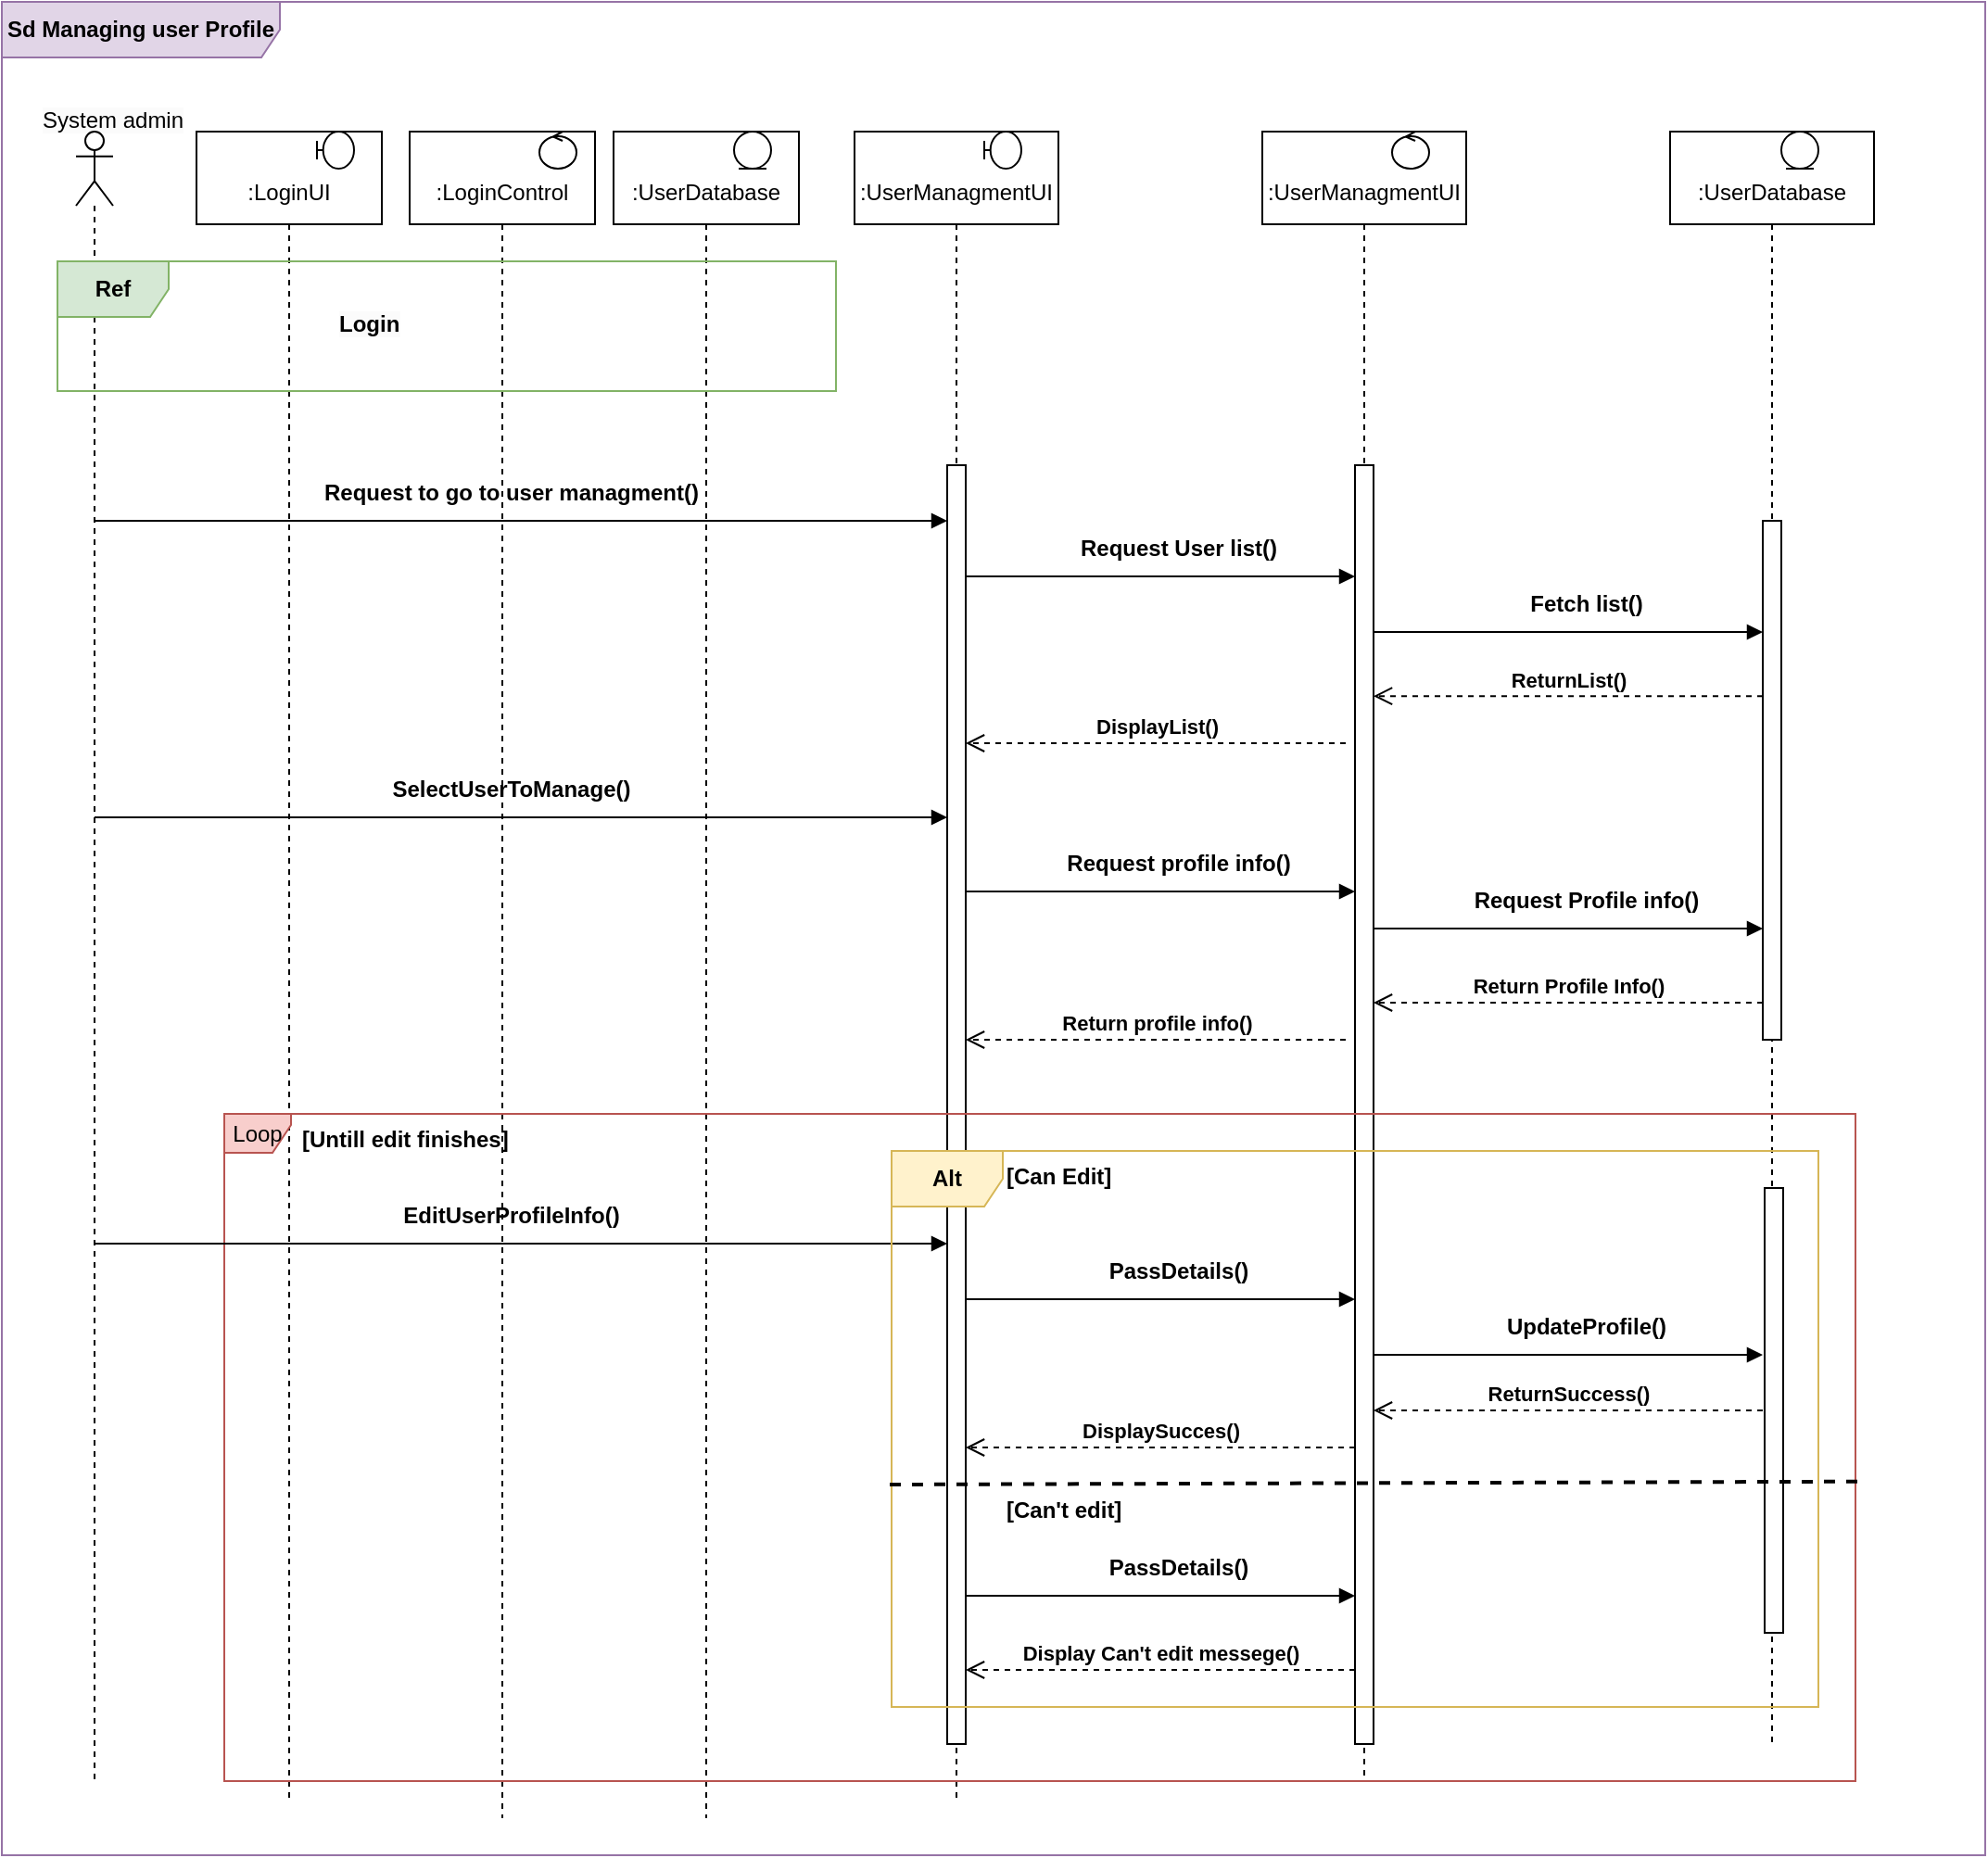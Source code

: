 <mxfile version="24.7.16">
  <diagram name="Page-1" id="2YBvvXClWsGukQMizWep">
    <mxGraphModel dx="1909" dy="1013" grid="1" gridSize="10" guides="1" tooltips="1" connect="1" arrows="1" fold="1" page="1" pageScale="1" pageWidth="850" pageHeight="1100" math="0" shadow="0">
      <root>
        <mxCell id="0" />
        <mxCell id="1" parent="0" />
        <mxCell id="o8EPgDrRVEbaNgCVoK2k-1" value="&lt;div&gt;&lt;br&gt;&lt;/div&gt;:LoginUI" style="shape=umlLifeline;perimeter=lifelinePerimeter;whiteSpace=wrap;html=1;container=0;dropTarget=0;collapsible=0;recursiveResize=0;outlineConnect=0;portConstraint=eastwest;newEdgeStyle={&quot;edgeStyle&quot;:&quot;elbowEdgeStyle&quot;,&quot;elbow&quot;:&quot;vertical&quot;,&quot;curved&quot;:0,&quot;rounded&quot;:0};size=50;" vertex="1" parent="1">
          <mxGeometry x="115" y="110" width="100" height="900" as="geometry" />
        </mxCell>
        <mxCell id="o8EPgDrRVEbaNgCVoK2k-2" value="&lt;div&gt;&lt;br&gt;&lt;/div&gt;:LoginControl" style="shape=umlLifeline;perimeter=lifelinePerimeter;whiteSpace=wrap;html=1;container=0;dropTarget=0;collapsible=0;recursiveResize=0;outlineConnect=0;portConstraint=eastwest;newEdgeStyle={&quot;edgeStyle&quot;:&quot;elbowEdgeStyle&quot;,&quot;elbow&quot;:&quot;vertical&quot;,&quot;curved&quot;:0,&quot;rounded&quot;:0};size=50;" vertex="1" parent="1">
          <mxGeometry x="230" y="110" width="100" height="910" as="geometry" />
        </mxCell>
        <mxCell id="o8EPgDrRVEbaNgCVoK2k-3" value="&lt;b&gt;Sd Managing user Profile&lt;/b&gt;" style="shape=umlFrame;whiteSpace=wrap;html=1;pointerEvents=0;width=150;height=30;fillColor=#e1d5e7;strokeColor=#9673a6;" vertex="1" parent="1">
          <mxGeometry x="10" y="40" width="1070" height="1000" as="geometry" />
        </mxCell>
        <mxCell id="o8EPgDrRVEbaNgCVoK2k-4" value="&lt;span style=&quot;color: rgb(0, 0, 0); font-family: Helvetica; font-size: 12px; font-style: normal; font-variant-ligatures: normal; font-variant-caps: normal; font-weight: 400; letter-spacing: normal; orphans: 2; text-align: center; text-indent: 0px; text-transform: none; widows: 2; word-spacing: 0px; -webkit-text-stroke-width: 0px; white-space: nowrap; background-color: rgb(251, 251, 251); text-decoration-thickness: initial; text-decoration-style: initial; text-decoration-color: initial; display: inline !important; float: none;&quot;&gt;System admin&lt;/span&gt;" style="text;whiteSpace=wrap;html=1;" vertex="1" parent="1">
          <mxGeometry x="30" y="90" width="85" height="40" as="geometry" />
        </mxCell>
        <mxCell id="o8EPgDrRVEbaNgCVoK2k-5" value="" style="shape=umlBoundary;whiteSpace=wrap;html=1;" vertex="1" parent="1">
          <mxGeometry x="180" y="110" width="20" height="20" as="geometry" />
        </mxCell>
        <mxCell id="o8EPgDrRVEbaNgCVoK2k-6" value="" style="ellipse;shape=umlControl;whiteSpace=wrap;html=1;" vertex="1" parent="1">
          <mxGeometry x="300" y="110" width="20" height="20" as="geometry" />
        </mxCell>
        <mxCell id="o8EPgDrRVEbaNgCVoK2k-11" value="" style="shape=umlLifeline;perimeter=lifelinePerimeter;whiteSpace=wrap;html=1;container=1;dropTarget=0;collapsible=0;recursiveResize=0;outlineConnect=0;portConstraint=eastwest;newEdgeStyle={&quot;curved&quot;:0,&quot;rounded&quot;:0};participant=umlActor;" vertex="1" parent="1">
          <mxGeometry x="50" y="110" width="20" height="890" as="geometry" />
        </mxCell>
        <mxCell id="o8EPgDrRVEbaNgCVoK2k-20" value="&lt;div&gt;&lt;br&gt;&lt;/div&gt;:UserDatabase" style="shape=umlLifeline;perimeter=lifelinePerimeter;whiteSpace=wrap;html=1;container=0;dropTarget=0;collapsible=0;recursiveResize=0;outlineConnect=0;portConstraint=eastwest;newEdgeStyle={&quot;edgeStyle&quot;:&quot;elbowEdgeStyle&quot;,&quot;elbow&quot;:&quot;vertical&quot;,&quot;curved&quot;:0,&quot;rounded&quot;:0};size=50;" vertex="1" parent="1">
          <mxGeometry x="340" y="110" width="100" height="910" as="geometry" />
        </mxCell>
        <mxCell id="o8EPgDrRVEbaNgCVoK2k-22" value="" style="ellipse;shape=umlEntity;whiteSpace=wrap;html=1;container=0;" vertex="1" parent="1">
          <mxGeometry x="405" y="110" width="20" height="20" as="geometry" />
        </mxCell>
        <mxCell id="o8EPgDrRVEbaNgCVoK2k-33" value="&lt;b&gt;Ref&lt;/b&gt;" style="shape=umlFrame;whiteSpace=wrap;html=1;pointerEvents=0;fillColor=#d5e8d4;strokeColor=#82b366;" vertex="1" parent="1">
          <mxGeometry x="40" y="180" width="420" height="70" as="geometry" />
        </mxCell>
        <mxCell id="o8EPgDrRVEbaNgCVoK2k-34" value="&lt;span style=&quot;color: rgb(0, 0, 0); font-family: Helvetica; font-size: 12px; font-style: normal; font-variant-ligatures: normal; font-variant-caps: normal; font-weight: 700; letter-spacing: normal; orphans: 2; text-align: center; text-indent: 0px; text-transform: none; widows: 2; word-spacing: 0px; -webkit-text-stroke-width: 0px; white-space: nowrap; background-color: rgb(251, 251, 251); text-decoration-thickness: initial; text-decoration-style: initial; text-decoration-color: initial; display: inline !important; float: none;&quot;&gt;Login&lt;/span&gt;" style="text;whiteSpace=wrap;html=1;" vertex="1" parent="1">
          <mxGeometry x="190" y="200" width="130" height="40" as="geometry" />
        </mxCell>
        <mxCell id="o8EPgDrRVEbaNgCVoK2k-35" value="&lt;div&gt;&lt;span style=&quot;color: rgba(0, 0, 0, 0); font-family: monospace; font-size: 0px; text-align: start; text-wrap: nowrap;&quot;&gt;%3CmxGraphModel%3E%3Croot%3E%3CmxCell%20id%3D%220%22%2F%3E%3CmxCell%20id%3D%221%22%20parent%3D%220%22%2F%3E%3CmxCell%20id%3D%222%22%20value%3D%22%22%20style%3D%22shape%3DumlBoundary%3BwhiteSpace%3Dwrap%3Bhtml%3D1%3B%22%20vertex%3D%221%22%20parent%3D%221%22%3E%3CmxGeometry%20x%3D%22180%22%20y%3D%22110%22%20width%3D%2220%22%20height%3D%2220%22%20as%3D%22geometry%22%2F%3E%3C%2FmxCell%3E%3C%2Froot%3E%3C%2FmxGraphModel%3E&lt;/span&gt;&lt;br&gt;&lt;/div&gt;:UserManagmentUI&lt;div&gt;&lt;/div&gt;" style="shape=umlLifeline;perimeter=lifelinePerimeter;whiteSpace=wrap;html=1;container=0;dropTarget=0;collapsible=0;recursiveResize=0;outlineConnect=0;portConstraint=eastwest;newEdgeStyle={&quot;edgeStyle&quot;:&quot;elbowEdgeStyle&quot;,&quot;elbow&quot;:&quot;vertical&quot;,&quot;curved&quot;:0,&quot;rounded&quot;:0};size=50;" vertex="1" parent="1">
          <mxGeometry x="470" y="110" width="110" height="900" as="geometry" />
        </mxCell>
        <mxCell id="o8EPgDrRVEbaNgCVoK2k-45" value="" style="html=1;points=[[0,0,0,0,5],[0,1,0,0,-5],[1,0,0,0,5],[1,1,0,0,-5]];perimeter=orthogonalPerimeter;outlineConnect=0;targetShapes=umlLifeline;portConstraint=eastwest;newEdgeStyle={&quot;curved&quot;:0,&quot;rounded&quot;:0};" vertex="1" parent="o8EPgDrRVEbaNgCVoK2k-35">
          <mxGeometry x="50" y="180" width="10" height="690" as="geometry" />
        </mxCell>
        <mxCell id="o8EPgDrRVEbaNgCVoK2k-36" value="" style="shape=umlBoundary;whiteSpace=wrap;html=1;" vertex="1" parent="1">
          <mxGeometry x="540" y="110" width="20" height="20" as="geometry" />
        </mxCell>
        <mxCell id="o8EPgDrRVEbaNgCVoK2k-37" value="&lt;div&gt;&lt;span style=&quot;color: rgba(0, 0, 0, 0); font-family: monospace; font-size: 0px; text-align: start; text-wrap: nowrap;&quot;&gt;%3CmxGraphModel%3E%3Croot%3E%3CmxCell%20id%3D%220%22%2F%3E%3CmxCell%20id%3D%221%22%20parent%3D%220%22%2F%3E%3CmxCell%20id%3D%222%22%20value%3D%22%22%20style%3D%22shape%3DumlBoundary%3BwhiteSpace%3Dwrap%3Bhtml%3D1%3B%22%20vertex%3D%221%22%20parent%3D%221%22%3E%3CmxGeometry%20x%3D%22180%22%20y%3D%22110%22%20width%3D%2220%22%20height%3D%2220%22%20as%3D%22geometry%22%2F%3E%3C%2FmxCell%3E%3C%2Froot%3E%3C%2FmxGraphModel%3E&lt;/span&gt;&lt;br&gt;&lt;/div&gt;:UserManagmentUI&lt;div&gt;&lt;/div&gt;" style="shape=umlLifeline;perimeter=lifelinePerimeter;whiteSpace=wrap;html=1;container=0;dropTarget=0;collapsible=0;recursiveResize=0;outlineConnect=0;portConstraint=eastwest;newEdgeStyle={&quot;edgeStyle&quot;:&quot;elbowEdgeStyle&quot;,&quot;elbow&quot;:&quot;vertical&quot;,&quot;curved&quot;:0,&quot;rounded&quot;:0};size=50;" vertex="1" parent="1">
          <mxGeometry x="690" y="110" width="110" height="890" as="geometry" />
        </mxCell>
        <mxCell id="o8EPgDrRVEbaNgCVoK2k-47" value="" style="html=1;points=[[0,0,0,0,5],[0,1,0,0,-5],[1,0,0,0,5],[1,1,0,0,-5]];perimeter=orthogonalPerimeter;outlineConnect=0;targetShapes=umlLifeline;portConstraint=eastwest;newEdgeStyle={&quot;curved&quot;:0,&quot;rounded&quot;:0};" vertex="1" parent="o8EPgDrRVEbaNgCVoK2k-37">
          <mxGeometry x="50" y="180" width="10" height="690" as="geometry" />
        </mxCell>
        <mxCell id="o8EPgDrRVEbaNgCVoK2k-38" value="&lt;div&gt;&lt;span style=&quot;color: rgba(0, 0, 0, 0); font-family: monospace; font-size: 0px; text-align: start; text-wrap: nowrap;&quot;&gt;%3CmxGraphModel%3E%3Croot%3E%3CmxCell%20id%3D%220%22%2F%3E%3CmxCell%20id%3D%221%22%20parent%3D%220%22%2F%3E%3CmxCell%20id%3D%222%22%20value%3D%22%22%20style%3D%22shape%3DumlBoundary%3BwhiteSpace%3Dwrap%3Bhtml%3D1%3B%22%20vertex%3D%221%22%20parent%3D%221%22%3E%3CmxGeometry%20x%3D%22180%22%20y%3D%22110%22%20width%3D%2220%22%20height%3D%2220%22%20as%3D%22geometry%22%2F%3E%3C%2FmxCell%3E%3C%2Froot%3E%3C%2FmxGraphModel%3E&lt;/span&gt;&lt;br&gt;&lt;/div&gt;:UserDatabase&lt;div&gt;&lt;/div&gt;" style="shape=umlLifeline;perimeter=lifelinePerimeter;whiteSpace=wrap;html=1;container=0;dropTarget=0;collapsible=0;recursiveResize=0;outlineConnect=0;portConstraint=eastwest;newEdgeStyle={&quot;edgeStyle&quot;:&quot;elbowEdgeStyle&quot;,&quot;elbow&quot;:&quot;vertical&quot;,&quot;curved&quot;:0,&quot;rounded&quot;:0};size=50;" vertex="1" parent="1">
          <mxGeometry x="910" y="110" width="110" height="870" as="geometry" />
        </mxCell>
        <mxCell id="o8EPgDrRVEbaNgCVoK2k-52" value="" style="html=1;points=[[0,0,0,0,5],[0,1,0,0,-5],[1,0,0,0,5],[1,1,0,0,-5]];perimeter=orthogonalPerimeter;outlineConnect=0;targetShapes=umlLifeline;portConstraint=eastwest;newEdgeStyle={&quot;curved&quot;:0,&quot;rounded&quot;:0};" vertex="1" parent="o8EPgDrRVEbaNgCVoK2k-38">
          <mxGeometry x="50" y="210" width="10" height="280" as="geometry" />
        </mxCell>
        <mxCell id="o8EPgDrRVEbaNgCVoK2k-39" value="" style="ellipse;shape=umlEntity;whiteSpace=wrap;html=1;container=0;" vertex="1" parent="1">
          <mxGeometry x="970" y="110" width="20" height="20" as="geometry" />
        </mxCell>
        <mxCell id="o8EPgDrRVEbaNgCVoK2k-42" value="" style="ellipse;shape=umlControl;whiteSpace=wrap;html=1;" vertex="1" parent="1">
          <mxGeometry x="760" y="110" width="20" height="20" as="geometry" />
        </mxCell>
        <mxCell id="o8EPgDrRVEbaNgCVoK2k-43" value="Request to go to user managment()" style="text;html=1;align=center;verticalAlign=middle;whiteSpace=wrap;rounded=0;fontStyle=1" vertex="1" parent="1">
          <mxGeometry x="180" y="290" width="210" height="30" as="geometry" />
        </mxCell>
        <mxCell id="o8EPgDrRVEbaNgCVoK2k-44" value="" style="html=1;verticalAlign=bottom;endArrow=block;curved=0;rounded=0;" edge="1" parent="1">
          <mxGeometry width="80" relative="1" as="geometry">
            <mxPoint x="60" y="320" as="sourcePoint" />
            <mxPoint x="520" y="320" as="targetPoint" />
          </mxGeometry>
        </mxCell>
        <mxCell id="o8EPgDrRVEbaNgCVoK2k-48" value="Request User list()" style="text;html=1;align=center;verticalAlign=middle;whiteSpace=wrap;rounded=0;fontStyle=1" vertex="1" parent="1">
          <mxGeometry x="540" y="320" width="210" height="30" as="geometry" />
        </mxCell>
        <mxCell id="o8EPgDrRVEbaNgCVoK2k-49" value="" style="html=1;verticalAlign=bottom;endArrow=block;curved=0;rounded=0;" edge="1" parent="1">
          <mxGeometry width="80" relative="1" as="geometry">
            <mxPoint x="530" y="350" as="sourcePoint" />
            <mxPoint x="740" y="350" as="targetPoint" />
          </mxGeometry>
        </mxCell>
        <mxCell id="o8EPgDrRVEbaNgCVoK2k-50" value="Fetch list()" style="text;html=1;align=center;verticalAlign=middle;whiteSpace=wrap;rounded=0;fontStyle=1" vertex="1" parent="1">
          <mxGeometry x="760" y="350" width="210" height="30" as="geometry" />
        </mxCell>
        <mxCell id="o8EPgDrRVEbaNgCVoK2k-51" value="" style="html=1;verticalAlign=bottom;endArrow=block;curved=0;rounded=0;" edge="1" parent="1">
          <mxGeometry width="80" relative="1" as="geometry">
            <mxPoint x="750" y="380" as="sourcePoint" />
            <mxPoint x="960" y="380" as="targetPoint" />
          </mxGeometry>
        </mxCell>
        <mxCell id="o8EPgDrRVEbaNgCVoK2k-53" value="&lt;b&gt;ReturnList()&lt;/b&gt;" style="html=1;verticalAlign=bottom;endArrow=open;dashed=1;endSize=8;curved=0;rounded=0;" edge="1" parent="1" source="o8EPgDrRVEbaNgCVoK2k-52">
          <mxGeometry relative="1" as="geometry">
            <mxPoint x="885" y="414.58" as="sourcePoint" />
            <mxPoint x="750" y="414.58" as="targetPoint" />
          </mxGeometry>
        </mxCell>
        <mxCell id="o8EPgDrRVEbaNgCVoK2k-55" value="&lt;b&gt;DisplayList()&lt;/b&gt;" style="html=1;verticalAlign=bottom;endArrow=open;dashed=1;endSize=8;curved=0;rounded=0;" edge="1" parent="1" target="o8EPgDrRVEbaNgCVoK2k-45">
          <mxGeometry relative="1" as="geometry">
            <mxPoint x="735" y="440" as="sourcePoint" />
            <mxPoint x="600" y="440" as="targetPoint" />
          </mxGeometry>
        </mxCell>
        <mxCell id="o8EPgDrRVEbaNgCVoK2k-56" value="SelectUserToManage()" style="text;html=1;align=center;verticalAlign=middle;whiteSpace=wrap;rounded=0;fontStyle=1" vertex="1" parent="1">
          <mxGeometry x="180" y="450" width="210" height="30" as="geometry" />
        </mxCell>
        <mxCell id="o8EPgDrRVEbaNgCVoK2k-57" value="" style="html=1;verticalAlign=bottom;endArrow=block;curved=0;rounded=0;" edge="1" parent="1">
          <mxGeometry width="80" relative="1" as="geometry">
            <mxPoint x="60" y="480" as="sourcePoint" />
            <mxPoint x="520" y="480" as="targetPoint" />
          </mxGeometry>
        </mxCell>
        <mxCell id="o8EPgDrRVEbaNgCVoK2k-58" value="Request profile info()" style="text;html=1;align=center;verticalAlign=middle;whiteSpace=wrap;rounded=0;fontStyle=1" vertex="1" parent="1">
          <mxGeometry x="540" y="490" width="210" height="30" as="geometry" />
        </mxCell>
        <mxCell id="o8EPgDrRVEbaNgCVoK2k-59" value="" style="html=1;verticalAlign=bottom;endArrow=block;curved=0;rounded=0;" edge="1" parent="1">
          <mxGeometry width="80" relative="1" as="geometry">
            <mxPoint x="530" y="520" as="sourcePoint" />
            <mxPoint x="740" y="520" as="targetPoint" />
          </mxGeometry>
        </mxCell>
        <mxCell id="o8EPgDrRVEbaNgCVoK2k-60" value="Request Profile info()" style="text;html=1;align=center;verticalAlign=middle;whiteSpace=wrap;rounded=0;fontStyle=1" vertex="1" parent="1">
          <mxGeometry x="760" y="510" width="210" height="30" as="geometry" />
        </mxCell>
        <mxCell id="o8EPgDrRVEbaNgCVoK2k-61" value="" style="html=1;verticalAlign=bottom;endArrow=block;curved=0;rounded=0;" edge="1" parent="1">
          <mxGeometry width="80" relative="1" as="geometry">
            <mxPoint x="750" y="540" as="sourcePoint" />
            <mxPoint x="960" y="540" as="targetPoint" />
          </mxGeometry>
        </mxCell>
        <mxCell id="o8EPgDrRVEbaNgCVoK2k-62" value="&lt;b&gt;Return Profile Info()&lt;/b&gt;" style="html=1;verticalAlign=bottom;endArrow=open;dashed=1;endSize=8;curved=0;rounded=0;" edge="1" parent="1" source="o8EPgDrRVEbaNgCVoK2k-52">
          <mxGeometry relative="1" as="geometry">
            <mxPoint x="965" y="580.42" as="sourcePoint" />
            <mxPoint x="750" y="580" as="targetPoint" />
          </mxGeometry>
        </mxCell>
        <mxCell id="o8EPgDrRVEbaNgCVoK2k-63" value="&lt;b&gt;Return profile info()&lt;/b&gt;" style="html=1;verticalAlign=bottom;endArrow=open;dashed=1;endSize=8;curved=0;rounded=0;" edge="1" parent="1">
          <mxGeometry relative="1" as="geometry">
            <mxPoint x="735" y="600" as="sourcePoint" />
            <mxPoint x="530" y="600" as="targetPoint" />
          </mxGeometry>
        </mxCell>
        <mxCell id="o8EPgDrRVEbaNgCVoK2k-64" value="Loop" style="shape=umlFrame;whiteSpace=wrap;html=1;pointerEvents=0;width=36;height=21;fillColor=#f8cecc;strokeColor=#b85450;" vertex="1" parent="1">
          <mxGeometry x="130" y="640" width="880" height="360" as="geometry" />
        </mxCell>
        <mxCell id="o8EPgDrRVEbaNgCVoK2k-65" value="&lt;div style=&quot;text-align: center;&quot;&gt;&lt;span style=&quot;background-color: initial; text-wrap: nowrap;&quot;&gt;[Untill edit finishes]&lt;/span&gt;&lt;/div&gt;" style="text;whiteSpace=wrap;html=1;fontStyle=1" vertex="1" parent="1">
          <mxGeometry x="170" y="640" width="60" height="40" as="geometry" />
        </mxCell>
        <mxCell id="o8EPgDrRVEbaNgCVoK2k-66" value="EditUserProfileInfo()" style="text;html=1;align=center;verticalAlign=middle;whiteSpace=wrap;rounded=0;fontStyle=1" vertex="1" parent="1">
          <mxGeometry x="180" y="680" width="210" height="30" as="geometry" />
        </mxCell>
        <mxCell id="o8EPgDrRVEbaNgCVoK2k-67" value="" style="html=1;verticalAlign=bottom;endArrow=block;curved=0;rounded=0;" edge="1" parent="1">
          <mxGeometry width="80" relative="1" as="geometry">
            <mxPoint x="60" y="710" as="sourcePoint" />
            <mxPoint x="520" y="710" as="targetPoint" />
          </mxGeometry>
        </mxCell>
        <mxCell id="o8EPgDrRVEbaNgCVoK2k-68" value="Alt" style="shape=umlFrame;whiteSpace=wrap;html=1;pointerEvents=0;fillColor=#fff2cc;strokeColor=#d6b656;fontStyle=1" vertex="1" parent="1">
          <mxGeometry x="490" y="660" width="500" height="300" as="geometry" />
        </mxCell>
        <mxCell id="o8EPgDrRVEbaNgCVoK2k-69" value="" style="html=1;points=[[0,0,0,0,5],[0,1,0,0,-5],[1,0,0,0,5],[1,1,0,0,-5]];perimeter=orthogonalPerimeter;outlineConnect=0;targetShapes=umlLifeline;portConstraint=eastwest;newEdgeStyle={&quot;curved&quot;:0,&quot;rounded&quot;:0};" vertex="1" parent="1">
          <mxGeometry x="961" y="680" width="10" height="240" as="geometry" />
        </mxCell>
        <mxCell id="o8EPgDrRVEbaNgCVoK2k-70" value="&lt;div style=&quot;text-align: center;&quot;&gt;&lt;span style=&quot;text-wrap: nowrap;&quot;&gt;[Can Edit]&lt;/span&gt;&lt;/div&gt;" style="text;whiteSpace=wrap;html=1;fontStyle=1" vertex="1" parent="1">
          <mxGeometry x="550" y="660" width="60" height="40" as="geometry" />
        </mxCell>
        <mxCell id="o8EPgDrRVEbaNgCVoK2k-72" value="PassDetails()" style="text;html=1;align=center;verticalAlign=middle;whiteSpace=wrap;rounded=0;fontStyle=1" vertex="1" parent="1">
          <mxGeometry x="540" y="710" width="210" height="30" as="geometry" />
        </mxCell>
        <mxCell id="o8EPgDrRVEbaNgCVoK2k-73" value="" style="html=1;verticalAlign=bottom;endArrow=block;curved=0;rounded=0;" edge="1" parent="1">
          <mxGeometry width="80" relative="1" as="geometry">
            <mxPoint x="530" y="740" as="sourcePoint" />
            <mxPoint x="740" y="740" as="targetPoint" />
          </mxGeometry>
        </mxCell>
        <mxCell id="o8EPgDrRVEbaNgCVoK2k-74" value="UpdateProfile()" style="text;html=1;align=center;verticalAlign=middle;whiteSpace=wrap;rounded=0;fontStyle=1" vertex="1" parent="1">
          <mxGeometry x="760" y="740" width="210" height="30" as="geometry" />
        </mxCell>
        <mxCell id="o8EPgDrRVEbaNgCVoK2k-75" value="" style="html=1;verticalAlign=bottom;endArrow=block;curved=0;rounded=0;" edge="1" parent="1">
          <mxGeometry width="80" relative="1" as="geometry">
            <mxPoint x="750" y="770" as="sourcePoint" />
            <mxPoint x="960" y="770" as="targetPoint" />
          </mxGeometry>
        </mxCell>
        <mxCell id="o8EPgDrRVEbaNgCVoK2k-76" value="&lt;b&gt;ReturnSuccess()&lt;/b&gt;" style="html=1;verticalAlign=bottom;endArrow=open;dashed=1;endSize=8;curved=0;rounded=0;" edge="1" parent="1">
          <mxGeometry relative="1" as="geometry">
            <mxPoint x="960" y="800" as="sourcePoint" />
            <mxPoint x="750" y="800" as="targetPoint" />
          </mxGeometry>
        </mxCell>
        <mxCell id="o8EPgDrRVEbaNgCVoK2k-77" value="&lt;b&gt;DisplaySucces()&lt;/b&gt;" style="html=1;verticalAlign=bottom;endArrow=open;dashed=1;endSize=8;curved=0;rounded=0;" edge="1" parent="1">
          <mxGeometry relative="1" as="geometry">
            <mxPoint x="740" y="820" as="sourcePoint" />
            <mxPoint x="530" y="820" as="targetPoint" />
          </mxGeometry>
        </mxCell>
        <mxCell id="o8EPgDrRVEbaNgCVoK2k-78" value="" style="endArrow=none;dashed=1;html=1;rounded=0;exitX=0;exitY=0.503;exitDx=0;exitDy=0;exitPerimeter=0;entryX=1.003;entryY=0.551;entryDx=0;entryDy=0;entryPerimeter=0;fontStyle=1;labelBorderColor=none;textShadow=0;verticalAlign=middle;fontSize=18;strokeWidth=2;" edge="1" parent="1" target="o8EPgDrRVEbaNgCVoK2k-64">
          <mxGeometry width="50" height="50" relative="1" as="geometry">
            <mxPoint x="489" y="840" as="sourcePoint" />
            <mxPoint x="780" y="840" as="targetPoint" />
          </mxGeometry>
        </mxCell>
        <mxCell id="o8EPgDrRVEbaNgCVoK2k-79" value="&lt;div style=&quot;text-align: center;&quot;&gt;&lt;span style=&quot;text-wrap: nowrap;&quot;&gt;[Can&#39;t edit]&lt;/span&gt;&lt;/div&gt;" style="text;whiteSpace=wrap;html=1;fontStyle=1" vertex="1" parent="1">
          <mxGeometry x="550" y="840" width="60" height="40" as="geometry" />
        </mxCell>
        <mxCell id="o8EPgDrRVEbaNgCVoK2k-80" value="PassDetails()" style="text;html=1;align=center;verticalAlign=middle;whiteSpace=wrap;rounded=0;fontStyle=1" vertex="1" parent="1">
          <mxGeometry x="540" y="870" width="210" height="30" as="geometry" />
        </mxCell>
        <mxCell id="o8EPgDrRVEbaNgCVoK2k-81" value="" style="html=1;verticalAlign=bottom;endArrow=block;curved=0;rounded=0;" edge="1" parent="1">
          <mxGeometry width="80" relative="1" as="geometry">
            <mxPoint x="530" y="900" as="sourcePoint" />
            <mxPoint x="740" y="900" as="targetPoint" />
          </mxGeometry>
        </mxCell>
        <mxCell id="o8EPgDrRVEbaNgCVoK2k-82" value="&lt;b&gt;Display Can&#39;t edit messege()&lt;/b&gt;" style="html=1;verticalAlign=bottom;endArrow=open;dashed=1;endSize=8;curved=0;rounded=0;" edge="1" parent="1">
          <mxGeometry relative="1" as="geometry">
            <mxPoint x="740" y="940" as="sourcePoint" />
            <mxPoint x="530" y="940" as="targetPoint" />
          </mxGeometry>
        </mxCell>
      </root>
    </mxGraphModel>
  </diagram>
</mxfile>
